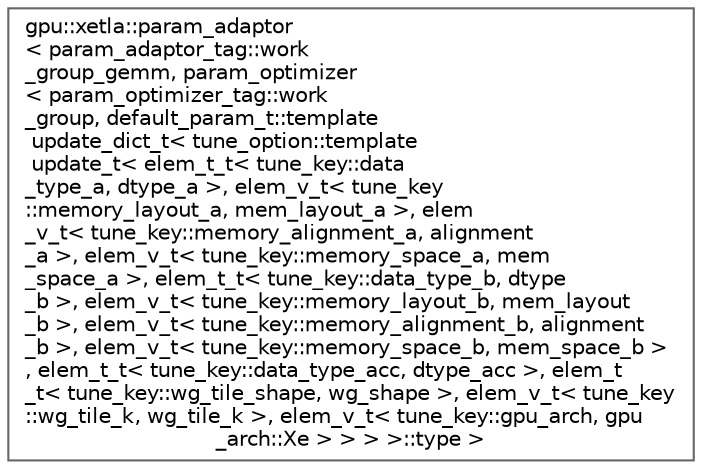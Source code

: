 digraph "Graphical Class Hierarchy"
{
 // LATEX_PDF_SIZE
  bgcolor="transparent";
  edge [fontname=Helvetica,fontsize=10,labelfontname=Helvetica,labelfontsize=10];
  node [fontname=Helvetica,fontsize=10,shape=box,height=0.2,width=0.4];
  rankdir="LR";
  Node0 [id="Node000000",label="gpu::xetla::param_adaptor\l\< param_adaptor_tag::work\l_group_gemm, param_optimizer\l\< param_optimizer_tag::work\l_group, default_param_t::template\l update_dict_t\< tune_option::template\l update_t\< elem_t_t\< tune_key::data\l_type_a, dtype_a \>, elem_v_t\< tune_key\l::memory_layout_a, mem_layout_a \>, elem\l_v_t\< tune_key::memory_alignment_a, alignment\l_a \>, elem_v_t\< tune_key::memory_space_a, mem\l_space_a \>, elem_t_t\< tune_key::data_type_b, dtype\l_b \>, elem_v_t\< tune_key::memory_layout_b, mem_layout\l_b \>, elem_v_t\< tune_key::memory_alignment_b, alignment\l_b \>, elem_v_t\< tune_key::memory_space_b, mem_space_b \>\l, elem_t_t\< tune_key::data_type_acc, dtype_acc \>, elem_t\l_t\< tune_key::wg_tile_shape, wg_shape \>, elem_v_t\< tune_key\l::wg_tile_k, wg_tile_k \>, elem_v_t\< tune_key::gpu_arch, gpu\l_arch::Xe \> \> \> \>::type \>",height=0.2,width=0.4,color="grey40", fillcolor="white", style="filled",URL="$structgpu_1_1xetla_1_1param__adaptor.html",tooltip=" "];
}
